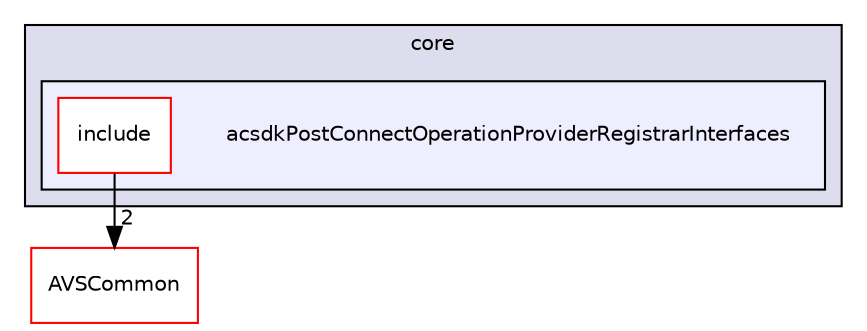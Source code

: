 digraph "/workplace/avs-device-sdk/core/acsdkPostConnectOperationProviderRegistrarInterfaces" {
  compound=true
  node [ fontsize="10", fontname="Helvetica"];
  edge [ labelfontsize="10", labelfontname="Helvetica"];
  subgraph clusterdir_4270bfced15e0e73154b13468c7c9ad9 {
    graph [ bgcolor="#ddddee", pencolor="black", label="core" fontname="Helvetica", fontsize="10", URL="dir_4270bfced15e0e73154b13468c7c9ad9.html"]
  subgraph clusterdir_e64610312150a4f6a42e09b5c8003502 {
    graph [ bgcolor="#eeeeff", pencolor="black", label="" URL="dir_e64610312150a4f6a42e09b5c8003502.html"];
    dir_e64610312150a4f6a42e09b5c8003502 [shape=plaintext label="acsdkPostConnectOperationProviderRegistrarInterfaces"];
    dir_7f60d73a456b0e62c5fd083e5c80673e [shape=box label="include" color="red" fillcolor="white" style="filled" URL="dir_7f60d73a456b0e62c5fd083e5c80673e.html"];
  }
  }
  dir_13e65effb2bde530b17b3d5eefcd0266 [shape=box label="AVSCommon" fillcolor="white" style="filled" color="red" URL="dir_13e65effb2bde530b17b3d5eefcd0266.html"];
  dir_7f60d73a456b0e62c5fd083e5c80673e->dir_13e65effb2bde530b17b3d5eefcd0266 [headlabel="2", labeldistance=1.5 headhref="dir_000475_000017.html"];
}
